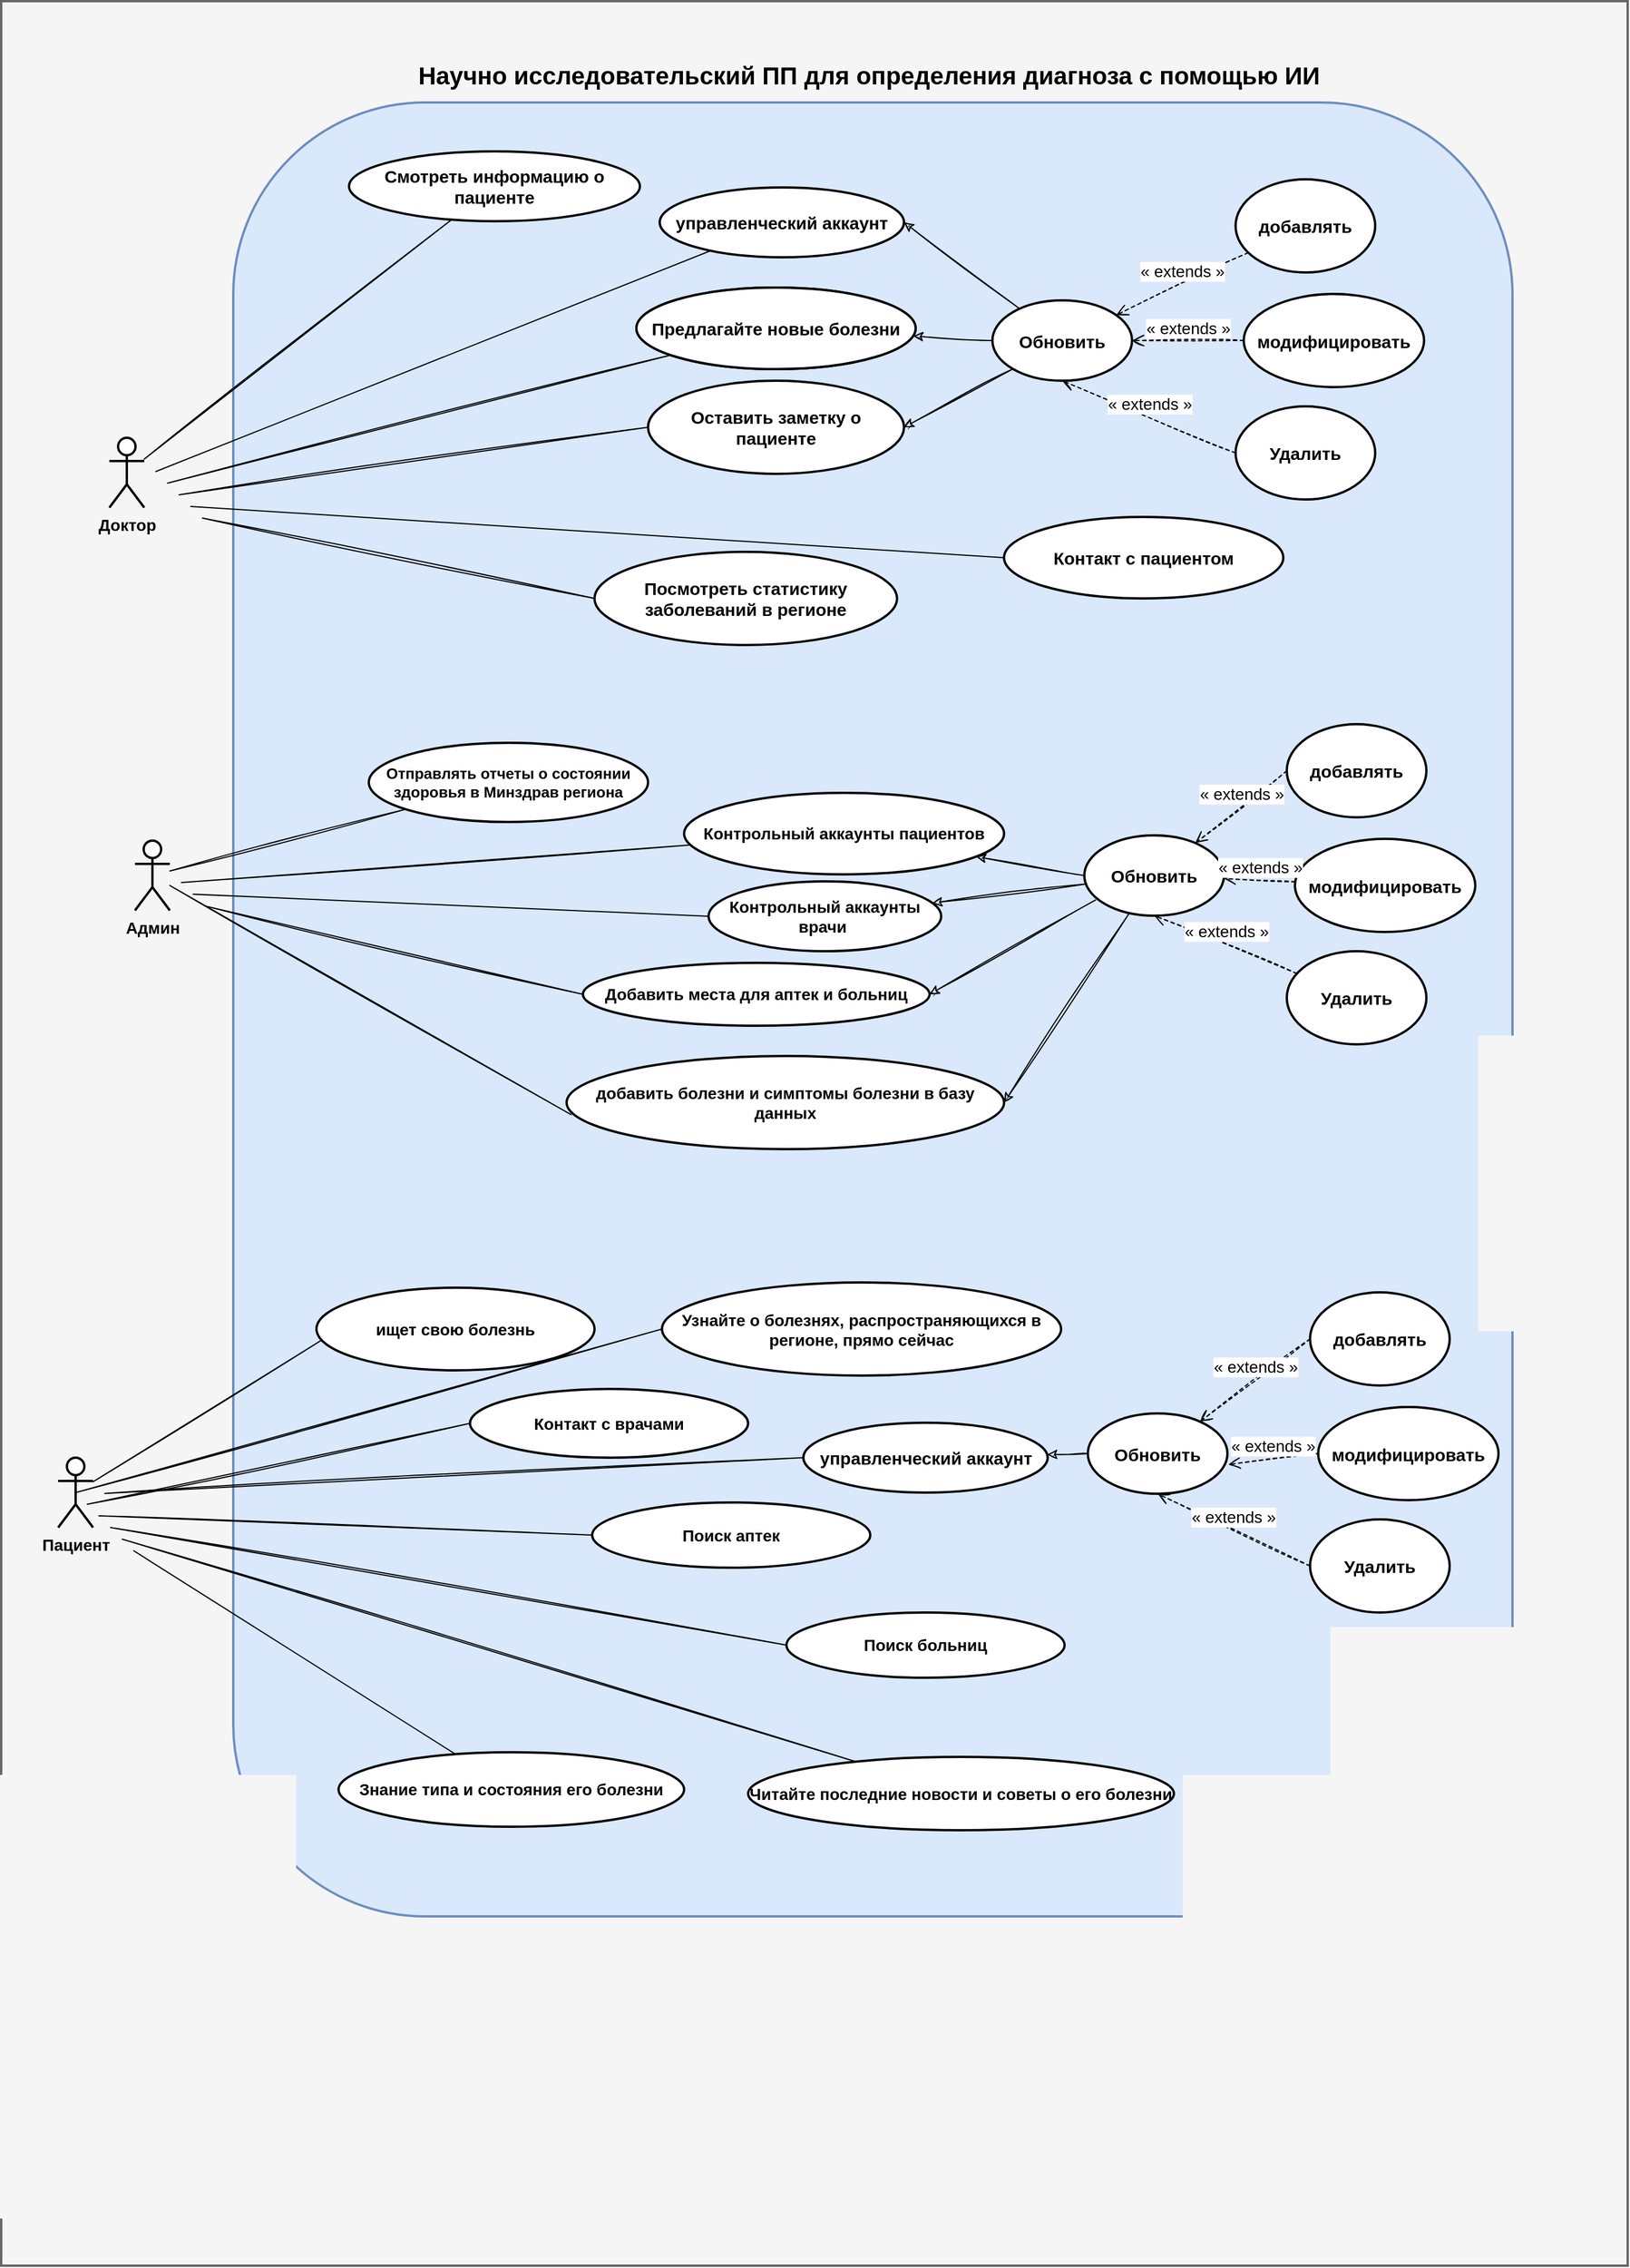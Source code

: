 <mxfile version="16.2.7" type="github" pages="2">
  <diagram id="3am3MWbP5PsgSIlDmy36" name="Page-1">
    <mxGraphModel dx="2123" dy="784" grid="0" gridSize="10" guides="1" tooltips="1" connect="1" arrows="1" fold="1" page="1" pageScale="1" pageWidth="827" pageHeight="1169" math="0" shadow="0">
      <root>
        <mxCell id="0" />
        <mxCell id="1" parent="0" />
        <mxCell id="l0MNihK00M1IA3VTCOsr-1" value="" style="rounded=0;whiteSpace=wrap;html=1;fontSize=14;strokeWidth=2;fillColor=#f5f5f5;strokeColor=#666666;fontColor=#333333;" vertex="1" parent="1">
          <mxGeometry x="-6" y="464" width="1398" height="1945" as="geometry" />
        </mxCell>
        <mxCell id="JkIb7CXmYl9X7y8F0MtA-6" value="" style="rounded=1;whiteSpace=wrap;html=1;fontSize=14;strokeColor=#6c8ebf;strokeWidth=2;fillColor=#dae8fc;" vertex="1" parent="1">
          <mxGeometry x="193.5" y="551" width="1099.5" height="1558" as="geometry" />
        </mxCell>
        <mxCell id="cu5gm9QUt52b1lqdMHIw-3" value="&lt;span style=&quot;font-size: 14px&quot;&gt;&lt;b&gt;Админ&lt;/b&gt;&lt;/span&gt;" style="shape=umlActor;verticalLabelPosition=bottom;verticalAlign=top;html=1;outlineConnect=0;strokeWidth=2;" parent="1" vertex="1">
          <mxGeometry x="109" y="1185" width="30" height="60" as="geometry" />
        </mxCell>
        <mxCell id="cu5gm9QUt52b1lqdMHIw-4" value="&lt;span style=&quot;font-size: 14px&quot;&gt;&lt;b&gt;Доктор&lt;/b&gt;&lt;/span&gt;" style="shape=umlActor;verticalLabelPosition=bottom;verticalAlign=top;html=1;outlineConnect=0;strokeWidth=2;" parent="1" vertex="1">
          <mxGeometry x="87" y="839" width="30" height="60" as="geometry" />
        </mxCell>
        <mxCell id="cu5gm9QUt52b1lqdMHIw-7" value="Смотреть информацию о пациенте" style="ellipse;whiteSpace=wrap;html=1;strokeWidth=2;fontStyle=1;fontSize=15;" parent="1" vertex="1">
          <mxGeometry x="293" y="593" width="250" height="60" as="geometry" />
        </mxCell>
        <mxCell id="cu5gm9QUt52b1lqdMHIw-8" value="&lt;span style=&quot;font-size: 15px;&quot;&gt;&lt;span style=&quot;font-size: 15px;&quot;&gt;Контакт с пациентом&lt;/span&gt;&lt;/span&gt;" style="ellipse;whiteSpace=wrap;html=1;strokeWidth=2;fontSize=15;fontStyle=1" parent="1" vertex="1">
          <mxGeometry x="856" y="907" width="240" height="70" as="geometry" />
        </mxCell>
        <mxCell id="cu5gm9QUt52b1lqdMHIw-9" value="&lt;span style=&quot;font-size: 15px;&quot;&gt;&lt;span style=&quot;font-size: 15px;&quot;&gt;Посмотреть статистику заболеваний в регионе&lt;/span&gt;&lt;/span&gt;" style="ellipse;whiteSpace=wrap;html=1;strokeWidth=2;fontStyle=1;fontSize=15;" parent="1" vertex="1">
          <mxGeometry x="504" y="937" width="260" height="80" as="geometry" />
        </mxCell>
        <mxCell id="cu5gm9QUt52b1lqdMHIw-10" value="Управление списком студентов" style="ellipse;whiteSpace=wrap;html=1;strokeWidth=2;fontSize=14;fontStyle=1" parent="1" vertex="1">
          <mxGeometry x="540" y="710" width="240" height="70" as="geometry" />
        </mxCell>
        <mxCell id="cu5gm9QUt52b1lqdMHIw-11" value="&lt;span style=&quot;font-size: 14px;&quot;&gt;&lt;b style=&quot;font-size: 14px;&quot;&gt;Контрольный аккаунты врачи&amp;nbsp;&lt;/b&gt;&lt;/span&gt;" style="ellipse;whiteSpace=wrap;html=1;strokeWidth=2;fontSize=14;" parent="1" vertex="1">
          <mxGeometry x="602" y="1220" width="200" height="60" as="geometry" />
        </mxCell>
        <mxCell id="cu5gm9QUt52b1lqdMHIw-12" value="&lt;span style=&quot;font-size: 13px&quot;&gt;&lt;b&gt;Отправлять отчеты о состоянии здоровья в Минздрав региона&lt;/b&gt;&lt;/span&gt;" style="ellipse;whiteSpace=wrap;html=1;strokeWidth=2;" parent="1" vertex="1">
          <mxGeometry x="310" y="1101" width="240" height="68" as="geometry" />
        </mxCell>
        <mxCell id="cu5gm9QUt52b1lqdMHIw-13" value="&lt;span style=&quot;font-size: 15px;&quot;&gt;&lt;span style=&quot;font-size: 15px;&quot;&gt;Оставить заметку о пациенте&lt;/span&gt;&lt;/span&gt;" style="ellipse;whiteSpace=wrap;html=1;strokeWidth=2;fontSize=15;fontStyle=1" parent="1" vertex="1">
          <mxGeometry x="550" y="790" width="220" height="80" as="geometry" />
        </mxCell>
        <mxCell id="cu5gm9QUt52b1lqdMHIw-14" value="&lt;span style=&quot;font-size: 14px;&quot;&gt;&lt;span style=&quot;font-size: 14px;&quot;&gt;Контрольный аккаунты пациентов&lt;/span&gt;&lt;/span&gt;" style="ellipse;whiteSpace=wrap;html=1;strokeWidth=2;fontStyle=1;fontSize=14;" parent="1" vertex="1">
          <mxGeometry x="581" y="1144" width="275" height="70" as="geometry" />
        </mxCell>
        <mxCell id="cu5gm9QUt52b1lqdMHIw-25" value="&lt;span style=&quot;font-size: 15px;&quot;&gt;&lt;span style=&quot;font-size: 15px;&quot;&gt;управленческий аккаунт&lt;/span&gt;&lt;/span&gt;" style="ellipse;whiteSpace=wrap;html=1;strokeWidth=2;fontSize=15;fontStyle=1" parent="1" vertex="1">
          <mxGeometry x="560" y="624" width="210" height="60" as="geometry" />
        </mxCell>
        <mxCell id="cu5gm9QUt52b1lqdMHIw-26" value="&lt;span style=&quot;font-size: 15px;&quot;&gt;&lt;span style=&quot;font-size: 15px;&quot;&gt;Предлагайте новые болезни&lt;/span&gt;&lt;/span&gt;" style="ellipse;whiteSpace=wrap;html=1;strokeWidth=2;fontSize=15;fontStyle=1" parent="1" vertex="1">
          <mxGeometry x="540" y="710" width="240" height="70" as="geometry" />
        </mxCell>
        <mxCell id="JkIb7CXmYl9X7y8F0MtA-9" value="&lt;span style=&quot;font-size: 14px&quot;&gt;&lt;b&gt;Пациент&lt;/b&gt;&lt;/span&gt;" style="shape=umlActor;verticalLabelPosition=bottom;verticalAlign=top;html=1;outlineConnect=0;strokeWidth=2;" vertex="1" parent="1">
          <mxGeometry x="43" y="1715" width="30" height="60" as="geometry" />
        </mxCell>
        <mxCell id="JkIb7CXmYl9X7y8F0MtA-14" value="добавить болезни и симптомы болезни в базу данных" style="ellipse;whiteSpace=wrap;html=1;fontSize=14;strokeColor=#000000;strokeWidth=2;fontStyle=1" vertex="1" parent="1">
          <mxGeometry x="480" y="1370" width="376" height="80" as="geometry" />
        </mxCell>
        <mxCell id="JkIb7CXmYl9X7y8F0MtA-15" value="&lt;span&gt;Добавить места для аптек и больниц&lt;/span&gt;" style="ellipse;whiteSpace=wrap;html=1;fontSize=14;strokeColor=#000000;strokeWidth=2;fontStyle=1" vertex="1" parent="1">
          <mxGeometry x="494" y="1290" width="298" height="54" as="geometry" />
        </mxCell>
        <mxCell id="JkIb7CXmYl9X7y8F0MtA-20" value="&lt;span style=&quot;&quot;&gt;ищет свою болезнь&lt;/span&gt;" style="ellipse;whiteSpace=wrap;html=1;fontSize=14;strokeColor=#000000;strokeWidth=2;fontStyle=1" vertex="1" parent="1">
          <mxGeometry x="265" y="1569" width="239" height="71" as="geometry" />
        </mxCell>
        <mxCell id="JkIb7CXmYl9X7y8F0MtA-21" value="&lt;span style=&quot;&quot;&gt;Поиск аптек&lt;/span&gt;" style="ellipse;whiteSpace=wrap;html=1;fontSize=14;strokeColor=#000000;strokeWidth=2;fontStyle=1" vertex="1" parent="1">
          <mxGeometry x="502" y="1753.5" width="239" height="56" as="geometry" />
        </mxCell>
        <mxCell id="JkIb7CXmYl9X7y8F0MtA-22" value="&lt;span style=&quot;&quot;&gt;Узнайте о болезнях, распространяющихся в регионе, прямо сейчас&lt;/span&gt;" style="ellipse;whiteSpace=wrap;html=1;fontSize=14;strokeColor=#000000;strokeWidth=2;fontStyle=1" vertex="1" parent="1">
          <mxGeometry x="562" y="1564.5" width="343" height="80" as="geometry" />
        </mxCell>
        <mxCell id="JkIb7CXmYl9X7y8F0MtA-23" value="&lt;span style=&quot;&quot;&gt;Контакт с врачами&lt;/span&gt;" style="ellipse;whiteSpace=wrap;html=1;fontSize=14;strokeColor=#000000;strokeWidth=2;fontStyle=1" vertex="1" parent="1">
          <mxGeometry x="397" y="1656" width="239" height="59" as="geometry" />
        </mxCell>
        <mxCell id="JkIb7CXmYl9X7y8F0MtA-24" value="&lt;span style=&quot;&quot;&gt;Поиск больниц&lt;/span&gt;" style="ellipse;whiteSpace=wrap;html=1;fontSize=14;strokeColor=#000000;strokeWidth=2;fontStyle=1" vertex="1" parent="1">
          <mxGeometry x="669" y="1848" width="239" height="56" as="geometry" />
        </mxCell>
        <mxCell id="JkIb7CXmYl9X7y8F0MtA-25" value="Знание типа и состояния его болезни" style="ellipse;whiteSpace=wrap;html=1;fontSize=14;strokeColor=#000000;strokeWidth=2;fontStyle=1" vertex="1" parent="1">
          <mxGeometry x="284" y="1968" width="297" height="64" as="geometry" />
        </mxCell>
        <mxCell id="JkIb7CXmYl9X7y8F0MtA-26" value="Читайте последние новости и советы о его болезни" style="ellipse;whiteSpace=wrap;html=1;fontSize=14;strokeColor=#000000;strokeWidth=2;fontStyle=1" vertex="1" parent="1">
          <mxGeometry x="636" y="1972" width="366" height="63" as="geometry" />
        </mxCell>
        <mxCell id="l0MNihK00M1IA3VTCOsr-2" value="Обновить" style="ellipse;whiteSpace=wrap;html=1;fontSize=15;strokeColor=#000000;strokeWidth=2;fontStyle=1" vertex="1" parent="1">
          <mxGeometry x="846" y="721" width="120" height="69" as="geometry" />
        </mxCell>
        <mxCell id="l0MNihK00M1IA3VTCOsr-3" value="добавлять" style="ellipse;whiteSpace=wrap;html=1;fontSize=15;strokeColor=#000000;strokeWidth=2;fontStyle=1" vertex="1" parent="1">
          <mxGeometry x="1055" y="617" width="120" height="80" as="geometry" />
        </mxCell>
        <mxCell id="l0MNihK00M1IA3VTCOsr-4" value="модифицировать" style="ellipse;whiteSpace=wrap;html=1;fontSize=15;strokeColor=#000000;strokeWidth=2;fontStyle=1" vertex="1" parent="1">
          <mxGeometry x="1062" y="715.5" width="155" height="80" as="geometry" />
        </mxCell>
        <mxCell id="l0MNihK00M1IA3VTCOsr-5" value="Удалить" style="ellipse;whiteSpace=wrap;html=1;fontSize=15;strokeColor=#000000;strokeWidth=2;fontStyle=1" vertex="1" parent="1">
          <mxGeometry x="1055" y="812" width="120" height="80" as="geometry" />
        </mxCell>
        <mxCell id="l0MNihK00M1IA3VTCOsr-7" value="" style="endArrow=none;html=1;rounded=0;sketch=1;fontSize=14;strokeColor=#000000;strokeWidth=1;" edge="1" parent="1" source="cu5gm9QUt52b1lqdMHIw-4" target="cu5gm9QUt52b1lqdMHIw-7">
          <mxGeometry width="50" height="50" relative="1" as="geometry">
            <mxPoint x="295" y="684" as="sourcePoint" />
            <mxPoint x="345" y="634" as="targetPoint" />
          </mxGeometry>
        </mxCell>
        <mxCell id="l0MNihK00M1IA3VTCOsr-8" value="" style="endArrow=classic;html=1;rounded=0;sketch=1;fontSize=14;strokeColor=#000000;strokeWidth=1;entryX=1;entryY=0.5;entryDx=0;entryDy=0;" edge="1" parent="1" source="l0MNihK00M1IA3VTCOsr-2" target="cu5gm9QUt52b1lqdMHIw-25">
          <mxGeometry width="50" height="50" relative="1" as="geometry">
            <mxPoint x="714" y="804" as="sourcePoint" />
            <mxPoint x="764" y="754" as="targetPoint" />
          </mxGeometry>
        </mxCell>
        <mxCell id="l0MNihK00M1IA3VTCOsr-9" value="« extends »" style="html=1;verticalAlign=bottom;endArrow=open;dashed=1;endSize=8;rounded=0;sketch=1;fontSize=14;strokeColor=#000000;strokeWidth=1;" edge="1" parent="1" source="l0MNihK00M1IA3VTCOsr-3" target="l0MNihK00M1IA3VTCOsr-2">
          <mxGeometry relative="1" as="geometry">
            <mxPoint x="779" y="779" as="sourcePoint" />
            <mxPoint x="699" y="779" as="targetPoint" />
            <Array as="points" />
          </mxGeometry>
        </mxCell>
        <mxCell id="l0MNihK00M1IA3VTCOsr-12" value="« extends »" style="html=1;verticalAlign=bottom;endArrow=open;dashed=1;endSize=8;rounded=0;sketch=1;fontSize=14;strokeColor=#000000;strokeWidth=1;exitX=0;exitY=0.5;exitDx=0;exitDy=0;" edge="1" parent="1" source="l0MNihK00M1IA3VTCOsr-4" target="l0MNihK00M1IA3VTCOsr-2">
          <mxGeometry relative="1" as="geometry">
            <mxPoint x="1075.928" y="690.016" as="sourcePoint" />
            <mxPoint x="962.624" y="743.785" as="targetPoint" />
            <Array as="points" />
          </mxGeometry>
        </mxCell>
        <mxCell id="l0MNihK00M1IA3VTCOsr-13" value="« extends »" style="html=1;verticalAlign=bottom;endArrow=open;dashed=1;endSize=8;rounded=0;sketch=1;fontSize=14;strokeColor=#000000;strokeWidth=1;exitX=0;exitY=0.5;exitDx=0;exitDy=0;entryX=0.5;entryY=1;entryDx=0;entryDy=0;" edge="1" parent="1" source="l0MNihK00M1IA3VTCOsr-5" target="l0MNihK00M1IA3VTCOsr-2">
          <mxGeometry relative="1" as="geometry">
            <mxPoint x="1085.928" y="700.016" as="sourcePoint" />
            <mxPoint x="972.624" y="753.785" as="targetPoint" />
            <Array as="points" />
          </mxGeometry>
        </mxCell>
        <mxCell id="l0MNihK00M1IA3VTCOsr-14" value="" style="endArrow=classic;html=1;rounded=0;sketch=1;fontSize=14;strokeColor=#000000;strokeWidth=1;exitX=0;exitY=0.5;exitDx=0;exitDy=0;" edge="1" parent="1" source="l0MNihK00M1IA3VTCOsr-2" target="cu5gm9QUt52b1lqdMHIw-26">
          <mxGeometry width="50" height="50" relative="1" as="geometry">
            <mxPoint x="879.413" y="738.156" as="sourcePoint" />
            <mxPoint x="780" y="664" as="targetPoint" />
          </mxGeometry>
        </mxCell>
        <mxCell id="l0MNihK00M1IA3VTCOsr-15" value="" style="endArrow=classic;html=1;rounded=0;sketch=1;fontSize=14;strokeColor=#000000;strokeWidth=1;entryX=1;entryY=0.5;entryDx=0;entryDy=0;exitX=0;exitY=1;exitDx=0;exitDy=0;" edge="1" parent="1" source="l0MNihK00M1IA3VTCOsr-2" target="cu5gm9QUt52b1lqdMHIw-13">
          <mxGeometry width="50" height="50" relative="1" as="geometry">
            <mxPoint x="889.413" y="748.156" as="sourcePoint" />
            <mxPoint x="789.521" y="751.875" as="targetPoint" />
          </mxGeometry>
        </mxCell>
        <mxCell id="l0MNihK00M1IA3VTCOsr-16" value="" style="endArrow=none;html=1;rounded=0;sketch=1;fontSize=14;strokeColor=#000000;strokeWidth=1;" edge="1" parent="1" target="cu5gm9QUt52b1lqdMHIw-25">
          <mxGeometry width="50" height="50" relative="1" as="geometry">
            <mxPoint x="127.0" y="868.017" as="sourcePoint" />
            <mxPoint x="409.818" y="660.946" as="targetPoint" />
          </mxGeometry>
        </mxCell>
        <mxCell id="l0MNihK00M1IA3VTCOsr-17" value="" style="endArrow=none;html=1;rounded=0;sketch=1;fontSize=14;strokeColor=#000000;strokeWidth=1;" edge="1" parent="1" target="cu5gm9QUt52b1lqdMHIw-26">
          <mxGeometry width="50" height="50" relative="1" as="geometry">
            <mxPoint x="137.0" y="878.017" as="sourcePoint" />
            <mxPoint x="613.592" y="688.335" as="targetPoint" />
          </mxGeometry>
        </mxCell>
        <mxCell id="l0MNihK00M1IA3VTCOsr-18" value="" style="endArrow=none;html=1;rounded=0;sketch=1;fontSize=14;strokeColor=#000000;strokeWidth=1;entryX=0;entryY=0.5;entryDx=0;entryDy=0;" edge="1" parent="1" target="cu5gm9QUt52b1lqdMHIw-13">
          <mxGeometry width="50" height="50" relative="1" as="geometry">
            <mxPoint x="147.0" y="888.017" as="sourcePoint" />
            <mxPoint x="579.52" y="777.991" as="targetPoint" />
          </mxGeometry>
        </mxCell>
        <mxCell id="l0MNihK00M1IA3VTCOsr-19" value="" style="endArrow=none;html=1;rounded=0;sketch=1;fontSize=14;strokeColor=#000000;strokeWidth=1;entryX=0;entryY=0.5;entryDx=0;entryDy=0;" edge="1" parent="1" target="cu5gm9QUt52b1lqdMHIw-8">
          <mxGeometry width="50" height="50" relative="1" as="geometry">
            <mxPoint x="157.0" y="898.017" as="sourcePoint" />
            <mxPoint x="560" y="840.0" as="targetPoint" />
          </mxGeometry>
        </mxCell>
        <mxCell id="l0MNihK00M1IA3VTCOsr-20" value="" style="endArrow=none;html=1;rounded=0;sketch=1;fontSize=14;strokeColor=#000000;strokeWidth=1;entryX=0;entryY=0.5;entryDx=0;entryDy=0;" edge="1" parent="1" target="cu5gm9QUt52b1lqdMHIw-9">
          <mxGeometry width="50" height="50" relative="1" as="geometry">
            <mxPoint x="167.0" y="908.017" as="sourcePoint" />
            <mxPoint x="560" y="925.0" as="targetPoint" />
          </mxGeometry>
        </mxCell>
        <mxCell id="l0MNihK00M1IA3VTCOsr-21" value="Научно исследовательский ПП для определения диагноза с помощью ИИ" style="text;align=center;fontStyle=1;verticalAlign=middle;spacingLeft=3;spacingRight=3;strokeColor=none;rotatable=0;points=[[0,0.5],[1,0.5]];portConstraint=eastwest;fontSize=21;" vertex="1" parent="1">
          <mxGeometry x="700" y="513" width="80" height="26" as="geometry" />
        </mxCell>
        <mxCell id="l0MNihK00M1IA3VTCOsr-30" value="Обновить" style="ellipse;whiteSpace=wrap;html=1;fontSize=15;strokeColor=#000000;strokeWidth=2;fontStyle=1" vertex="1" parent="1">
          <mxGeometry x="925" y="1180.5" width="120" height="69" as="geometry" />
        </mxCell>
        <mxCell id="l0MNihK00M1IA3VTCOsr-31" value="добавлять" style="ellipse;whiteSpace=wrap;html=1;fontSize=15;strokeColor=#000000;strokeWidth=2;fontStyle=1" vertex="1" parent="1">
          <mxGeometry x="1099" y="1085" width="120" height="80" as="geometry" />
        </mxCell>
        <mxCell id="l0MNihK00M1IA3VTCOsr-32" value="модифицировать" style="ellipse;whiteSpace=wrap;html=1;fontSize=15;strokeColor=#000000;strokeWidth=2;fontStyle=1" vertex="1" parent="1">
          <mxGeometry x="1106" y="1183.5" width="155" height="80" as="geometry" />
        </mxCell>
        <mxCell id="l0MNihK00M1IA3VTCOsr-33" value="Удалить" style="ellipse;whiteSpace=wrap;html=1;fontSize=15;strokeColor=#000000;strokeWidth=2;fontStyle=1" vertex="1" parent="1">
          <mxGeometry x="1099" y="1280" width="120" height="80" as="geometry" />
        </mxCell>
        <mxCell id="l0MNihK00M1IA3VTCOsr-34" value="« extends »" style="html=1;verticalAlign=bottom;endArrow=open;dashed=1;endSize=8;rounded=0;sketch=1;fontSize=14;strokeColor=#000000;strokeWidth=1;exitX=0;exitY=0.5;exitDx=0;exitDy=0;" edge="1" parent="1" source="l0MNihK00M1IA3VTCOsr-31" target="l0MNihK00M1IA3VTCOsr-30">
          <mxGeometry relative="1" as="geometry">
            <mxPoint x="1075.997" y="690.081" as="sourcePoint" />
            <mxPoint x="962.498" y="743.696" as="targetPoint" />
            <Array as="points" />
          </mxGeometry>
        </mxCell>
        <mxCell id="l0MNihK00M1IA3VTCOsr-35" value="« extends »" style="html=1;verticalAlign=bottom;endArrow=open;dashed=1;endSize=8;rounded=0;sketch=1;fontSize=14;strokeColor=#000000;strokeWidth=1;" edge="1" parent="1" source="l0MNihK00M1IA3VTCOsr-32" target="l0MNihK00M1IA3VTCOsr-30">
          <mxGeometry relative="1" as="geometry">
            <mxPoint x="1109" y="1135" as="sourcePoint" />
            <mxPoint x="1030.26" y="1197.086" as="targetPoint" />
            <Array as="points" />
          </mxGeometry>
        </mxCell>
        <mxCell id="l0MNihK00M1IA3VTCOsr-36" value="« extends »" style="html=1;verticalAlign=bottom;endArrow=open;dashed=1;endSize=8;rounded=0;sketch=1;fontSize=14;strokeColor=#000000;strokeWidth=1;entryX=0.5;entryY=1;entryDx=0;entryDy=0;" edge="1" parent="1" source="l0MNihK00M1IA3VTCOsr-33" target="l0MNihK00M1IA3VTCOsr-30">
          <mxGeometry relative="1" as="geometry">
            <mxPoint x="1116.264" y="1230.199" as="sourcePoint" />
            <mxPoint x="1054.843" y="1227.493" as="targetPoint" />
            <Array as="points" />
          </mxGeometry>
        </mxCell>
        <mxCell id="l0MNihK00M1IA3VTCOsr-37" value="" style="endArrow=classic;html=1;rounded=0;sketch=1;fontSize=14;strokeColor=#000000;strokeWidth=1;exitX=0;exitY=0.5;exitDx=0;exitDy=0;" edge="1" parent="1" source="l0MNihK00M1IA3VTCOsr-30" target="cu5gm9QUt52b1lqdMHIw-14">
          <mxGeometry width="50" height="50" relative="1" as="geometry">
            <mxPoint x="929.427" y="1155.15" as="sourcePoint" />
            <mxPoint x="830" y="1081" as="targetPoint" />
          </mxGeometry>
        </mxCell>
        <mxCell id="l0MNihK00M1IA3VTCOsr-38" value="" style="endArrow=classic;html=1;rounded=0;sketch=1;fontSize=14;strokeColor=#000000;strokeWidth=1;" edge="1" parent="1" source="l0MNihK00M1IA3VTCOsr-30" target="cu5gm9QUt52b1lqdMHIw-11">
          <mxGeometry width="50" height="50" relative="1" as="geometry">
            <mxPoint x="935.0" y="1225.0" as="sourcePoint" />
            <mxPoint x="842.548" y="1208.551" as="targetPoint" />
          </mxGeometry>
        </mxCell>
        <mxCell id="l0MNihK00M1IA3VTCOsr-39" value="" style="endArrow=classic;html=1;rounded=0;sketch=1;fontSize=14;strokeColor=#000000;strokeWidth=1;exitX=0.08;exitY=0.805;exitDx=0;exitDy=0;entryX=1;entryY=0.5;entryDx=0;entryDy=0;exitPerimeter=0;" edge="1" parent="1" source="l0MNihK00M1IA3VTCOsr-30" target="JkIb7CXmYl9X7y8F0MtA-15">
          <mxGeometry width="50" height="50" relative="1" as="geometry">
            <mxPoint x="945.0" y="1235.0" as="sourcePoint" />
            <mxPoint x="806.281" y="1250.0" as="targetPoint" />
          </mxGeometry>
        </mxCell>
        <mxCell id="l0MNihK00M1IA3VTCOsr-40" value="" style="endArrow=classic;html=1;rounded=0;sketch=1;fontSize=14;strokeColor=#000000;strokeWidth=1;entryX=1;entryY=0.5;entryDx=0;entryDy=0;" edge="1" parent="1" source="l0MNihK00M1IA3VTCOsr-30" target="JkIb7CXmYl9X7y8F0MtA-14">
          <mxGeometry width="50" height="50" relative="1" as="geometry">
            <mxPoint x="955.0" y="1245.0" as="sourcePoint" />
            <mxPoint x="802.0" y="1327" as="targetPoint" />
          </mxGeometry>
        </mxCell>
        <mxCell id="l0MNihK00M1IA3VTCOsr-41" value="" style="endArrow=none;html=1;rounded=0;sketch=1;fontSize=14;strokeColor=#000000;strokeWidth=1;" edge="1" parent="1" source="cu5gm9QUt52b1lqdMHIw-3" target="cu5gm9QUt52b1lqdMHIw-12">
          <mxGeometry width="50" height="50" relative="1" as="geometry">
            <mxPoint x="167.0" y="908.017" as="sourcePoint" />
            <mxPoint x="866" y="952" as="targetPoint" />
          </mxGeometry>
        </mxCell>
        <mxCell id="l0MNihK00M1IA3VTCOsr-42" value="" style="endArrow=none;html=1;rounded=0;sketch=1;fontSize=14;strokeColor=#000000;strokeWidth=1;" edge="1" parent="1" target="cu5gm9QUt52b1lqdMHIw-14">
          <mxGeometry width="50" height="50" relative="1" as="geometry">
            <mxPoint x="149" y="1221.055" as="sourcePoint" />
            <mxPoint x="351.225" y="1167.877" as="targetPoint" />
          </mxGeometry>
        </mxCell>
        <mxCell id="l0MNihK00M1IA3VTCOsr-43" value="" style="endArrow=none;html=1;rounded=0;sketch=1;fontSize=14;strokeColor=#000000;strokeWidth=1;entryX=0;entryY=0.5;entryDx=0;entryDy=0;" edge="1" parent="1" target="cu5gm9QUt52b1lqdMHIw-11">
          <mxGeometry width="50" height="50" relative="1" as="geometry">
            <mxPoint x="159" y="1231.055" as="sourcePoint" />
            <mxPoint x="596.234" y="1198.565" as="targetPoint" />
          </mxGeometry>
        </mxCell>
        <mxCell id="l0MNihK00M1IA3VTCOsr-44" value="" style="endArrow=none;html=1;rounded=0;sketch=1;fontSize=14;strokeColor=#000000;strokeWidth=1;entryX=0;entryY=0.5;entryDx=0;entryDy=0;" edge="1" parent="1" target="JkIb7CXmYl9X7y8F0MtA-15">
          <mxGeometry width="50" height="50" relative="1" as="geometry">
            <mxPoint x="169" y="1241.055" as="sourcePoint" />
            <mxPoint x="612" y="1260" as="targetPoint" />
          </mxGeometry>
        </mxCell>
        <mxCell id="l0MNihK00M1IA3VTCOsr-45" value="" style="endArrow=none;html=1;rounded=0;sketch=1;fontSize=14;strokeColor=#000000;strokeWidth=1;entryX=0.01;entryY=0.629;entryDx=0;entryDy=0;entryPerimeter=0;" edge="1" parent="1" source="cu5gm9QUt52b1lqdMHIw-3" target="JkIb7CXmYl9X7y8F0MtA-14">
          <mxGeometry width="50" height="50" relative="1" as="geometry">
            <mxPoint x="179" y="1251.055" as="sourcePoint" />
            <mxPoint x="504.0" y="1327" as="targetPoint" />
          </mxGeometry>
        </mxCell>
        <mxCell id="l0MNihK00M1IA3VTCOsr-46" value="&lt;span style=&quot;font-size: 15px;&quot;&gt;&lt;span style=&quot;font-size: 15px;&quot;&gt;управленческий аккаунт&lt;/span&gt;&lt;/span&gt;" style="ellipse;whiteSpace=wrap;html=1;strokeWidth=2;fontSize=15;fontStyle=1" vertex="1" parent="1">
          <mxGeometry x="683.5" y="1685" width="210" height="60" as="geometry" />
        </mxCell>
        <mxCell id="l0MNihK00M1IA3VTCOsr-47" value="Обновить" style="ellipse;whiteSpace=wrap;html=1;fontSize=15;strokeColor=#000000;strokeWidth=2;fontStyle=1" vertex="1" parent="1">
          <mxGeometry x="928" y="1677" width="120" height="69" as="geometry" />
        </mxCell>
        <mxCell id="l0MNihK00M1IA3VTCOsr-48" value="добавлять" style="ellipse;whiteSpace=wrap;html=1;fontSize=15;strokeColor=#000000;strokeWidth=2;fontStyle=1" vertex="1" parent="1">
          <mxGeometry x="1119" y="1573" width="120" height="80" as="geometry" />
        </mxCell>
        <mxCell id="l0MNihK00M1IA3VTCOsr-49" value="модифицировать" style="ellipse;whiteSpace=wrap;html=1;fontSize=15;strokeColor=#000000;strokeWidth=2;fontStyle=1" vertex="1" parent="1">
          <mxGeometry x="1126" y="1671.5" width="155" height="80" as="geometry" />
        </mxCell>
        <mxCell id="l0MNihK00M1IA3VTCOsr-50" value="Удалить" style="ellipse;whiteSpace=wrap;html=1;fontSize=15;strokeColor=#000000;strokeWidth=2;fontStyle=1" vertex="1" parent="1">
          <mxGeometry x="1119" y="1768" width="120" height="80" as="geometry" />
        </mxCell>
        <mxCell id="l0MNihK00M1IA3VTCOsr-51" value="" style="endArrow=none;html=1;rounded=0;sketch=1;fontSize=14;strokeColor=#000000;strokeWidth=1;entryX=0.02;entryY=0.631;entryDx=0;entryDy=0;entryPerimeter=0;" edge="1" parent="1" source="JkIb7CXmYl9X7y8F0MtA-9" target="JkIb7CXmYl9X7y8F0MtA-20">
          <mxGeometry width="50" height="50" relative="1" as="geometry">
            <mxPoint x="149" y="1233.561" as="sourcePoint" />
            <mxPoint x="493.76" y="1430.32" as="targetPoint" />
          </mxGeometry>
        </mxCell>
        <mxCell id="l0MNihK00M1IA3VTCOsr-52" value="" style="endArrow=none;html=1;rounded=0;sketch=1;fontSize=14;strokeColor=#000000;strokeWidth=1;entryX=0;entryY=0.5;entryDx=0;entryDy=0;" edge="1" parent="1" target="l0MNihK00M1IA3VTCOsr-46">
          <mxGeometry width="50" height="50" relative="1" as="geometry">
            <mxPoint x="83" y="1745.707" as="sourcePoint" />
            <mxPoint x="279.78" y="1623.801" as="targetPoint" />
          </mxGeometry>
        </mxCell>
        <mxCell id="l0MNihK00M1IA3VTCOsr-53" value="" style="endArrow=none;html=1;rounded=0;sketch=1;fontSize=14;strokeColor=#000000;strokeWidth=1;entryX=0;entryY=0.5;entryDx=0;entryDy=0;exitX=0.5;exitY=0.5;exitDx=0;exitDy=0;exitPerimeter=0;" edge="1" parent="1" source="JkIb7CXmYl9X7y8F0MtA-9" target="JkIb7CXmYl9X7y8F0MtA-22">
          <mxGeometry width="50" height="50" relative="1" as="geometry">
            <mxPoint x="93" y="1755.707" as="sourcePoint" />
            <mxPoint x="743.0" y="1748" as="targetPoint" />
          </mxGeometry>
        </mxCell>
        <mxCell id="l0MNihK00M1IA3VTCOsr-54" value="" style="endArrow=none;html=1;rounded=0;sketch=1;fontSize=14;strokeColor=#000000;strokeWidth=1;entryX=0;entryY=0.5;entryDx=0;entryDy=0;exitX=0.5;exitY=0.5;exitDx=0;exitDy=0;exitPerimeter=0;" edge="1" parent="1" target="JkIb7CXmYl9X7y8F0MtA-23">
          <mxGeometry width="50" height="50" relative="1" as="geometry">
            <mxPoint x="68" y="1755" as="sourcePoint" />
            <mxPoint x="572.0" y="1614.5" as="targetPoint" />
          </mxGeometry>
        </mxCell>
        <mxCell id="l0MNihK00M1IA3VTCOsr-55" value="" style="endArrow=none;html=1;rounded=0;sketch=1;fontSize=14;strokeColor=#000000;strokeWidth=1;entryX=0;entryY=0.5;entryDx=0;entryDy=0;exitX=0.5;exitY=0.5;exitDx=0;exitDy=0;exitPerimeter=0;" edge="1" parent="1" target="JkIb7CXmYl9X7y8F0MtA-21">
          <mxGeometry width="50" height="50" relative="1" as="geometry">
            <mxPoint x="78" y="1765" as="sourcePoint" />
            <mxPoint x="407.0" y="1695.5" as="targetPoint" />
          </mxGeometry>
        </mxCell>
        <mxCell id="l0MNihK00M1IA3VTCOsr-56" value="" style="endArrow=none;html=1;rounded=0;sketch=1;fontSize=14;strokeColor=#000000;strokeWidth=1;exitX=0.5;exitY=0.5;exitDx=0;exitDy=0;exitPerimeter=0;entryX=0;entryY=0.5;entryDx=0;entryDy=0;" edge="1" parent="1" target="JkIb7CXmYl9X7y8F0MtA-24">
          <mxGeometry width="50" height="50" relative="1" as="geometry">
            <mxPoint x="88" y="1775" as="sourcePoint" />
            <mxPoint x="508.0" y="1821" as="targetPoint" />
          </mxGeometry>
        </mxCell>
        <mxCell id="l0MNihK00M1IA3VTCOsr-57" value="" style="endArrow=none;html=1;rounded=0;sketch=1;fontSize=14;strokeColor=#000000;strokeWidth=1;exitX=0.5;exitY=0.5;exitDx=0;exitDy=0;exitPerimeter=0;" edge="1" parent="1" target="JkIb7CXmYl9X7y8F0MtA-26">
          <mxGeometry width="50" height="50" relative="1" as="geometry">
            <mxPoint x="98" y="1785" as="sourcePoint" />
            <mxPoint x="679.0" y="1886" as="targetPoint" />
          </mxGeometry>
        </mxCell>
        <mxCell id="l0MNihK00M1IA3VTCOsr-58" value="" style="endArrow=none;html=1;rounded=0;sketch=1;fontSize=14;strokeColor=#000000;strokeWidth=1;exitX=0.5;exitY=0.5;exitDx=0;exitDy=0;exitPerimeter=0;" edge="1" parent="1" target="JkIb7CXmYl9X7y8F0MtA-25">
          <mxGeometry width="50" height="50" relative="1" as="geometry">
            <mxPoint x="108" y="1795" as="sourcePoint" />
            <mxPoint x="738.446" y="1986.127" as="targetPoint" />
          </mxGeometry>
        </mxCell>
        <mxCell id="l0MNihK00M1IA3VTCOsr-59" value="" style="endArrow=classic;html=1;rounded=0;sketch=1;fontSize=14;strokeColor=#000000;strokeWidth=1;exitX=0;exitY=0.5;exitDx=0;exitDy=0;" edge="1" parent="1" source="l0MNihK00M1IA3VTCOsr-47" target="l0MNihK00M1IA3VTCOsr-46">
          <mxGeometry width="50" height="50" relative="1" as="geometry">
            <mxPoint x="973.694" y="1257.252" as="sourcePoint" />
            <mxPoint x="866.0" y="1420" as="targetPoint" />
          </mxGeometry>
        </mxCell>
        <mxCell id="l0MNihK00M1IA3VTCOsr-60" value="« extends »" style="html=1;verticalAlign=bottom;endArrow=open;dashed=1;endSize=8;rounded=0;sketch=1;fontSize=14;strokeColor=#000000;strokeWidth=1;exitX=0;exitY=0.5;exitDx=0;exitDy=0;" edge="1" parent="1" source="l0MNihK00M1IA3VTCOsr-48" target="l0MNihK00M1IA3VTCOsr-47">
          <mxGeometry relative="1" as="geometry">
            <mxPoint x="1117.597" y="1309.369" as="sourcePoint" />
            <mxPoint x="995.0" y="1259.5" as="targetPoint" />
            <Array as="points" />
          </mxGeometry>
        </mxCell>
        <mxCell id="l0MNihK00M1IA3VTCOsr-61" value="« extends »" style="html=1;verticalAlign=bottom;endArrow=open;dashed=1;endSize=8;rounded=0;sketch=1;fontSize=14;strokeColor=#000000;strokeWidth=1;exitX=0;exitY=0.5;exitDx=0;exitDy=0;entryX=1.006;entryY=0.637;entryDx=0;entryDy=0;entryPerimeter=0;" edge="1" parent="1" source="l0MNihK00M1IA3VTCOsr-49" target="l0MNihK00M1IA3VTCOsr-47">
          <mxGeometry relative="1" as="geometry">
            <mxPoint x="1129.0" y="1623" as="sourcePoint" />
            <mxPoint x="1034.575" y="1694.151" as="targetPoint" />
            <Array as="points" />
          </mxGeometry>
        </mxCell>
        <mxCell id="l0MNihK00M1IA3VTCOsr-62" value="« extends »" style="html=1;verticalAlign=bottom;endArrow=open;dashed=1;endSize=8;rounded=0;sketch=1;fontSize=14;strokeColor=#000000;strokeWidth=1;exitX=0;exitY=0.5;exitDx=0;exitDy=0;entryX=0.5;entryY=1;entryDx=0;entryDy=0;" edge="1" parent="1" source="l0MNihK00M1IA3VTCOsr-50" target="l0MNihK00M1IA3VTCOsr-47">
          <mxGeometry relative="1" as="geometry">
            <mxPoint x="1136" y="1721.5" as="sourcePoint" />
            <mxPoint x="1044.575" y="1704.151" as="targetPoint" />
            <Array as="points" />
          </mxGeometry>
        </mxCell>
      </root>
    </mxGraphModel>
  </diagram>
  <diagram id="sA5qALhH-WjZBngkNInu" name="Page-2">
    <mxGraphModel dx="1019" dy="519" grid="0" gridSize="10" guides="1" tooltips="1" connect="1" arrows="1" fold="1" page="1" pageScale="1" pageWidth="827" pageHeight="1169" math="0" shadow="0">
      <root>
        <mxCell id="GWPmTN5CwfsV_2RFxvjX-0" />
        <mxCell id="GWPmTN5CwfsV_2RFxvjX-1" parent="GWPmTN5CwfsV_2RFxvjX-0" />
      </root>
    </mxGraphModel>
  </diagram>
</mxfile>
